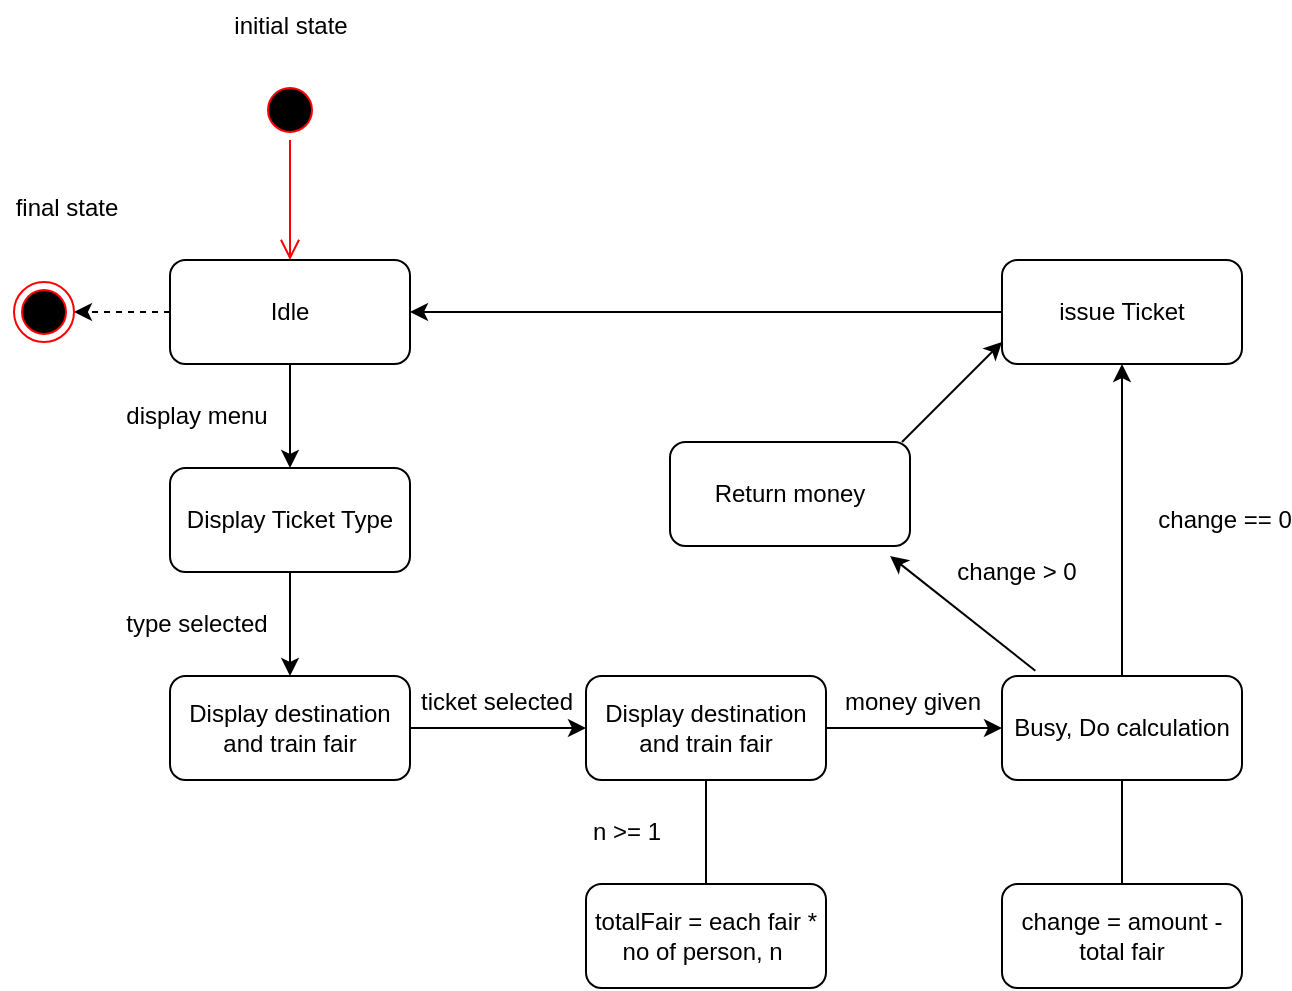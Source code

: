 <mxfile version="20.4.1" type="device"><diagram id="gDJLe3tCB53izDLcpRfm" name="Page-1"><mxGraphModel dx="782" dy="436" grid="1" gridSize="13" guides="1" tooltips="1" connect="1" arrows="1" fold="1" page="1" pageScale="1" pageWidth="827" pageHeight="1169" math="0" shadow="0"><root><mxCell id="0"/><mxCell id="1" parent="0"/><mxCell id="uWyfkHXyD0uQLl2NAqjD-69" value="" style="ellipse;html=1;shape=startState;fillColor=#000000;strokeColor=#ff0000;" vertex="1" parent="1"><mxGeometry x="149" y="196" width="30" height="30" as="geometry"/></mxCell><mxCell id="uWyfkHXyD0uQLl2NAqjD-70" value="" style="edgeStyle=orthogonalEdgeStyle;html=1;verticalAlign=bottom;endArrow=open;endSize=8;strokeColor=#ff0000;rounded=0;endFill=0;" edge="1" source="uWyfkHXyD0uQLl2NAqjD-69" parent="1"><mxGeometry relative="1" as="geometry"><mxPoint x="164" y="286" as="targetPoint"/></mxGeometry></mxCell><mxCell id="uWyfkHXyD0uQLl2NAqjD-76" value="initial state" style="html=1;fillColor=none;strokeColor=none;" vertex="1" parent="1"><mxGeometry x="131.5" y="156" width="65" height="26" as="geometry"/></mxCell><mxCell id="uWyfkHXyD0uQLl2NAqjD-81" value="" style="edgeStyle=orthogonalEdgeStyle;rounded=0;orthogonalLoop=1;jettySize=auto;html=1;" edge="1" parent="1" source="uWyfkHXyD0uQLl2NAqjD-78" target="uWyfkHXyD0uQLl2NAqjD-79"><mxGeometry relative="1" as="geometry"/></mxCell><mxCell id="uWyfkHXyD0uQLl2NAqjD-108" value="" style="edgeStyle=orthogonalEdgeStyle;rounded=0;orthogonalLoop=1;jettySize=auto;html=1;endArrow=classic;endFill=1;dashed=1;" edge="1" parent="1" source="uWyfkHXyD0uQLl2NAqjD-78" target="uWyfkHXyD0uQLl2NAqjD-107"><mxGeometry relative="1" as="geometry"/></mxCell><mxCell id="uWyfkHXyD0uQLl2NAqjD-78" value="Idle" style="rounded=1;whiteSpace=wrap;html=1;fillColor=none;" vertex="1" parent="1"><mxGeometry x="104" y="286" width="120" height="52" as="geometry"/></mxCell><mxCell id="uWyfkHXyD0uQLl2NAqjD-83" value="" style="edgeStyle=orthogonalEdgeStyle;rounded=0;orthogonalLoop=1;jettySize=auto;html=1;" edge="1" parent="1" source="uWyfkHXyD0uQLl2NAqjD-79" target="uWyfkHXyD0uQLl2NAqjD-82"><mxGeometry relative="1" as="geometry"/></mxCell><mxCell id="uWyfkHXyD0uQLl2NAqjD-79" value="Display Ticket Type" style="rounded=1;whiteSpace=wrap;html=1;fillColor=none;" vertex="1" parent="1"><mxGeometry x="104" y="390" width="120" height="52" as="geometry"/></mxCell><mxCell id="uWyfkHXyD0uQLl2NAqjD-80" value="display menu" style="html=1;fillColor=none;strokeColor=none;" vertex="1" parent="1"><mxGeometry x="84" y="351" width="65" height="26" as="geometry"/></mxCell><mxCell id="uWyfkHXyD0uQLl2NAqjD-86" value="" style="edgeStyle=orthogonalEdgeStyle;rounded=0;orthogonalLoop=1;jettySize=auto;html=1;" edge="1" parent="1" source="uWyfkHXyD0uQLl2NAqjD-82" target="uWyfkHXyD0uQLl2NAqjD-85"><mxGeometry relative="1" as="geometry"/></mxCell><mxCell id="uWyfkHXyD0uQLl2NAqjD-82" value="Display destination and train fair" style="rounded=1;whiteSpace=wrap;html=1;fillColor=none;" vertex="1" parent="1"><mxGeometry x="104" y="494" width="120" height="52" as="geometry"/></mxCell><mxCell id="uWyfkHXyD0uQLl2NAqjD-84" value="type selected" style="html=1;fillColor=none;strokeColor=none;" vertex="1" parent="1"><mxGeometry x="84" y="455" width="65" height="26" as="geometry"/></mxCell><mxCell id="uWyfkHXyD0uQLl2NAqjD-89" value="" style="edgeStyle=orthogonalEdgeStyle;rounded=0;orthogonalLoop=1;jettySize=auto;html=1;endArrow=none;endFill=0;" edge="1" parent="1" source="uWyfkHXyD0uQLl2NAqjD-85" target="uWyfkHXyD0uQLl2NAqjD-88"><mxGeometry relative="1" as="geometry"/></mxCell><mxCell id="uWyfkHXyD0uQLl2NAqjD-92" value="" style="edgeStyle=orthogonalEdgeStyle;rounded=0;orthogonalLoop=1;jettySize=auto;html=1;" edge="1" parent="1" source="uWyfkHXyD0uQLl2NAqjD-85" target="uWyfkHXyD0uQLl2NAqjD-91"><mxGeometry relative="1" as="geometry"/></mxCell><mxCell id="uWyfkHXyD0uQLl2NAqjD-85" value="Display destination and train fair" style="rounded=1;whiteSpace=wrap;html=1;fillColor=none;" vertex="1" parent="1"><mxGeometry x="312" y="494" width="120" height="52" as="geometry"/></mxCell><mxCell id="uWyfkHXyD0uQLl2NAqjD-87" value="ticket selected" style="html=1;fillColor=none;strokeColor=none;" vertex="1" parent="1"><mxGeometry x="234" y="494" width="65" height="26" as="geometry"/></mxCell><mxCell id="uWyfkHXyD0uQLl2NAqjD-88" value="totalFair = each fair * no of person, n&amp;nbsp;" style="rounded=1;whiteSpace=wrap;html=1;fillColor=none;" vertex="1" parent="1"><mxGeometry x="312" y="598" width="120" height="52" as="geometry"/></mxCell><mxCell id="uWyfkHXyD0uQLl2NAqjD-90" value="n &amp;gt;= 1" style="html=1;fillColor=none;strokeColor=none;" vertex="1" parent="1"><mxGeometry x="299" y="559" width="65" height="26" as="geometry"/></mxCell><mxCell id="uWyfkHXyD0uQLl2NAqjD-96" value="" style="edgeStyle=orthogonalEdgeStyle;rounded=0;orthogonalLoop=1;jettySize=auto;html=1;entryX=0.5;entryY=1;entryDx=0;entryDy=0;" edge="1" parent="1" source="uWyfkHXyD0uQLl2NAqjD-91" target="uWyfkHXyD0uQLl2NAqjD-94"><mxGeometry relative="1" as="geometry"><mxPoint x="580" y="418" as="targetPoint"/></mxGeometry></mxCell><mxCell id="uWyfkHXyD0uQLl2NAqjD-98" value="" style="edgeStyle=orthogonalEdgeStyle;rounded=0;orthogonalLoop=1;jettySize=auto;html=1;endArrow=none;endFill=0;" edge="1" parent="1" source="uWyfkHXyD0uQLl2NAqjD-91" target="uWyfkHXyD0uQLl2NAqjD-97"><mxGeometry relative="1" as="geometry"/></mxCell><mxCell id="uWyfkHXyD0uQLl2NAqjD-91" value="Busy, Do calculation" style="rounded=1;whiteSpace=wrap;html=1;fillColor=none;" vertex="1" parent="1"><mxGeometry x="520" y="494" width="120" height="52" as="geometry"/></mxCell><mxCell id="uWyfkHXyD0uQLl2NAqjD-93" value="money given" style="html=1;fillColor=none;strokeColor=none;" vertex="1" parent="1"><mxGeometry x="442" y="494" width="65" height="26" as="geometry"/></mxCell><mxCell id="uWyfkHXyD0uQLl2NAqjD-106" value="" style="edgeStyle=orthogonalEdgeStyle;rounded=0;orthogonalLoop=1;jettySize=auto;html=1;endArrow=classic;endFill=1;entryX=1;entryY=0.5;entryDx=0;entryDy=0;" edge="1" parent="1" source="uWyfkHXyD0uQLl2NAqjD-94" target="uWyfkHXyD0uQLl2NAqjD-78"><mxGeometry relative="1" as="geometry"><mxPoint x="420" y="312" as="targetPoint"/></mxGeometry></mxCell><mxCell id="uWyfkHXyD0uQLl2NAqjD-94" value="issue Ticket" style="rounded=1;whiteSpace=wrap;html=1;fillColor=none;" vertex="1" parent="1"><mxGeometry x="520" y="286" width="120" height="52" as="geometry"/></mxCell><mxCell id="uWyfkHXyD0uQLl2NAqjD-97" value="change = amount - total fair" style="rounded=1;whiteSpace=wrap;html=1;fillColor=none;" vertex="1" parent="1"><mxGeometry x="520" y="598" width="120" height="52" as="geometry"/></mxCell><mxCell id="uWyfkHXyD0uQLl2NAqjD-100" value="change == 0" style="html=1;fillColor=none;strokeColor=none;" vertex="1" parent="1"><mxGeometry x="598" y="403" width="65" height="26" as="geometry"/></mxCell><mxCell id="uWyfkHXyD0uQLl2NAqjD-101" value="Return money" style="rounded=1;whiteSpace=wrap;html=1;fillColor=none;" vertex="1" parent="1"><mxGeometry x="354" y="377" width="120" height="52" as="geometry"/></mxCell><mxCell id="uWyfkHXyD0uQLl2NAqjD-102" value="" style="endArrow=classic;html=1;rounded=0;entryX=0.917;entryY=1.096;entryDx=0;entryDy=0;entryPerimeter=0;exitX=0.139;exitY=-0.051;exitDx=0;exitDy=0;exitPerimeter=0;" edge="1" parent="1" source="uWyfkHXyD0uQLl2NAqjD-91" target="uWyfkHXyD0uQLl2NAqjD-101"><mxGeometry width="50" height="50" relative="1" as="geometry"><mxPoint x="377" y="505" as="sourcePoint"/><mxPoint x="427" y="455" as="targetPoint"/></mxGeometry></mxCell><mxCell id="uWyfkHXyD0uQLl2NAqjD-103" value="change &amp;gt; 0" style="html=1;fillColor=none;strokeColor=none;" vertex="1" parent="1"><mxGeometry x="494" y="429" width="65" height="26" as="geometry"/></mxCell><mxCell id="uWyfkHXyD0uQLl2NAqjD-104" value="" style="endArrow=classic;html=1;rounded=0;" edge="1" parent="1"><mxGeometry width="50" height="50" relative="1" as="geometry"><mxPoint x="470" y="377" as="sourcePoint"/><mxPoint x="520" y="327" as="targetPoint"/></mxGeometry></mxCell><mxCell id="uWyfkHXyD0uQLl2NAqjD-107" value="" style="ellipse;html=1;shape=endState;fillColor=#000000;strokeColor=#ff0000;" vertex="1" parent="1"><mxGeometry x="26" y="297" width="30" height="30" as="geometry"/></mxCell><mxCell id="uWyfkHXyD0uQLl2NAqjD-109" value="final state" style="html=1;fillColor=none;strokeColor=none;" vertex="1" parent="1"><mxGeometry x="19" y="247" width="65" height="26" as="geometry"/></mxCell></root></mxGraphModel></diagram></mxfile>